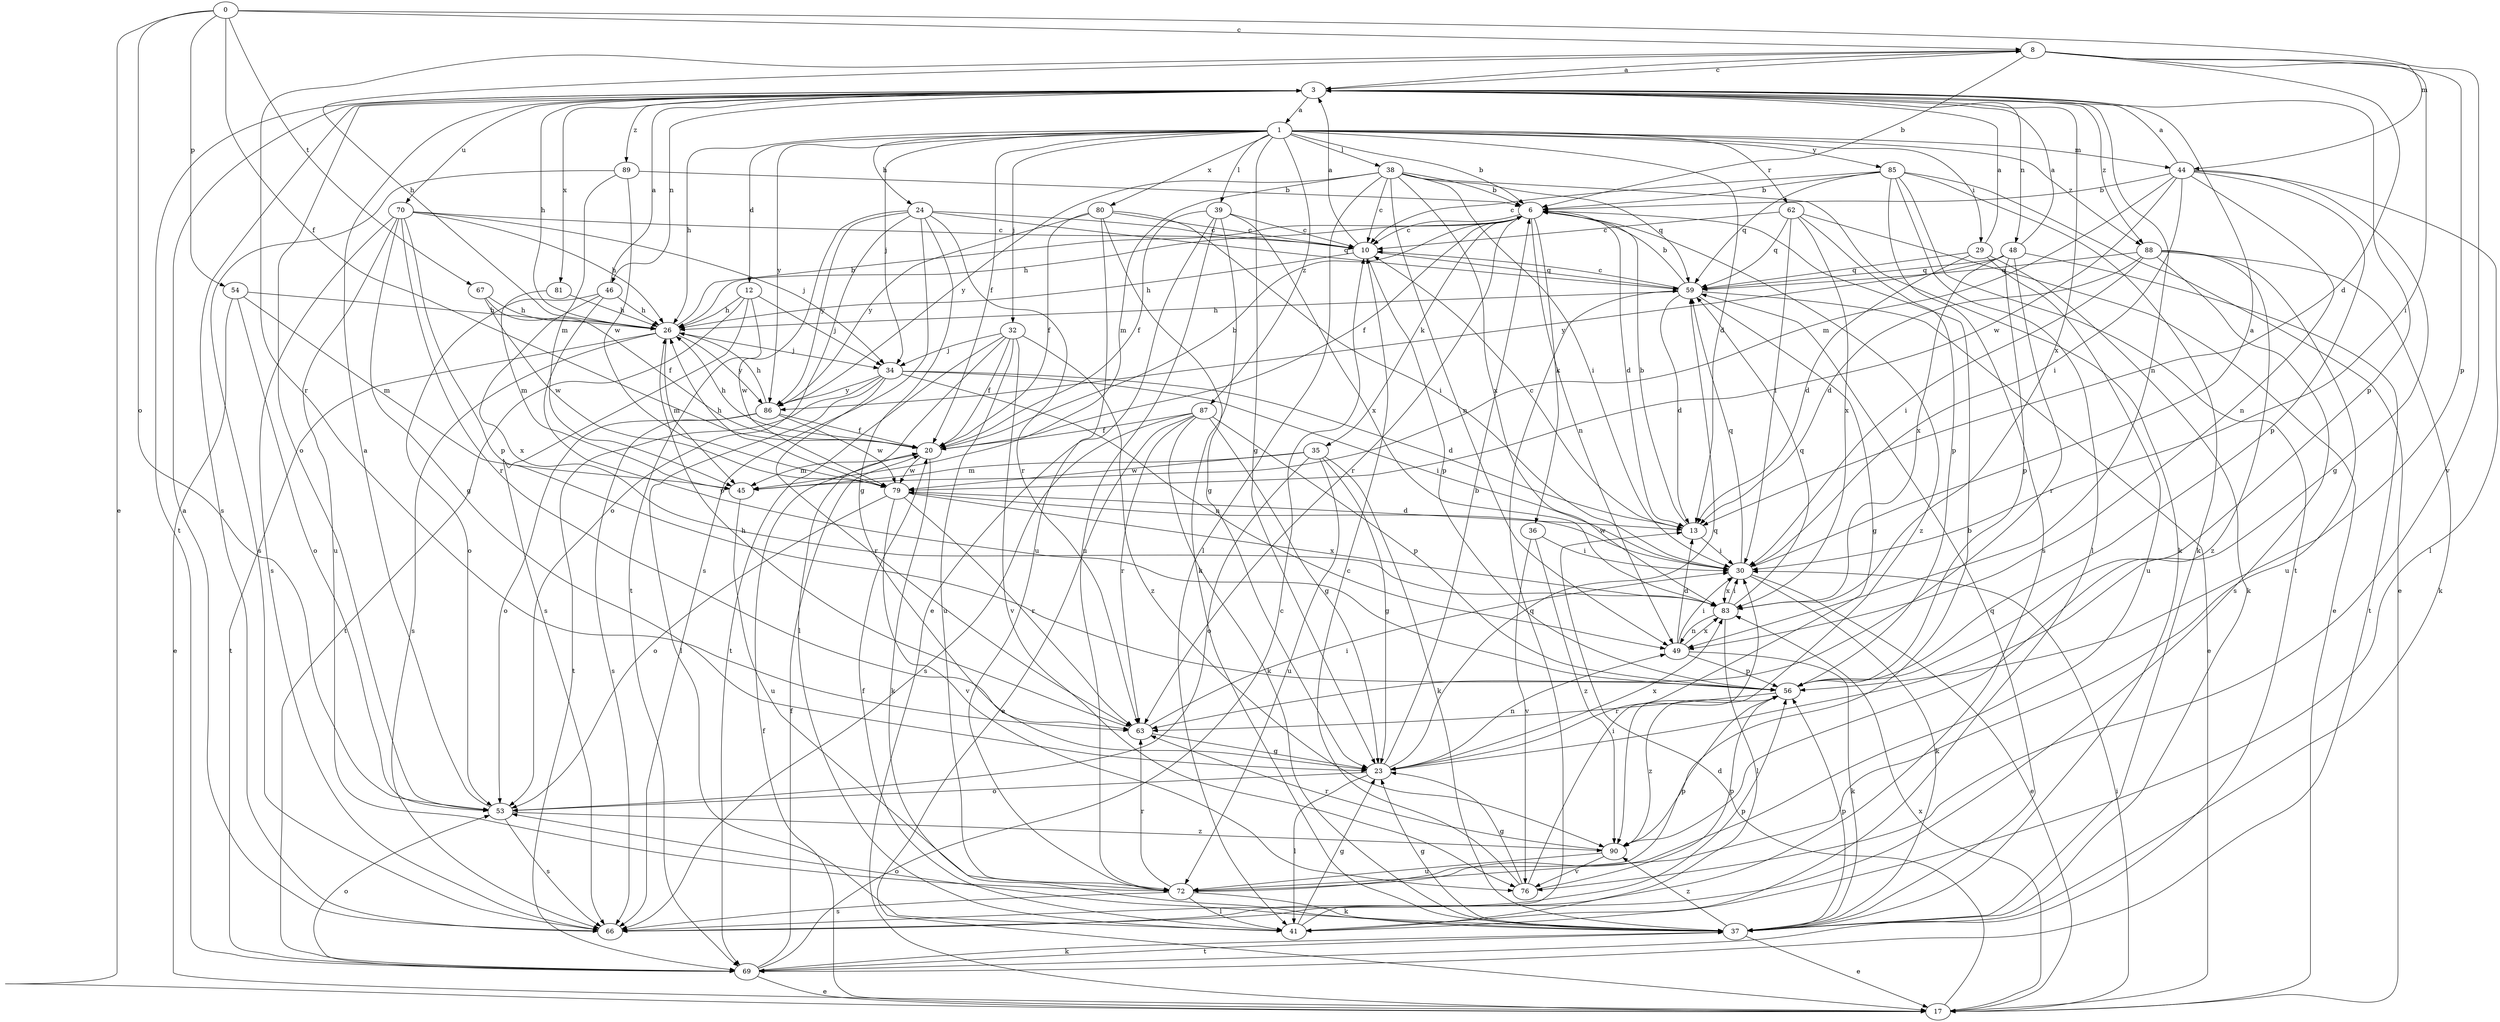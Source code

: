 strict digraph  {
0;
1;
3;
6;
8;
10;
12;
13;
17;
20;
23;
24;
26;
29;
30;
32;
34;
35;
36;
37;
38;
39;
41;
44;
45;
46;
48;
49;
53;
54;
56;
59;
62;
63;
66;
67;
69;
70;
72;
76;
79;
80;
81;
83;
85;
86;
87;
88;
89;
90;
0 -> 8  [label=c];
0 -> 17  [label=e];
0 -> 20  [label=f];
0 -> 44  [label=m];
0 -> 53  [label=o];
0 -> 54  [label=p];
0 -> 67  [label=t];
1 -> 6  [label=b];
1 -> 12  [label=d];
1 -> 13  [label=d];
1 -> 20  [label=f];
1 -> 23  [label=g];
1 -> 24  [label=h];
1 -> 26  [label=h];
1 -> 29  [label=i];
1 -> 32  [label=j];
1 -> 34  [label=j];
1 -> 38  [label=l];
1 -> 39  [label=l];
1 -> 44  [label=m];
1 -> 62  [label=r];
1 -> 80  [label=x];
1 -> 85  [label=y];
1 -> 86  [label=y];
1 -> 87  [label=z];
1 -> 88  [label=z];
3 -> 1  [label=a];
3 -> 8  [label=c];
3 -> 26  [label=h];
3 -> 46  [label=n];
3 -> 48  [label=n];
3 -> 49  [label=n];
3 -> 53  [label=o];
3 -> 56  [label=p];
3 -> 66  [label=s];
3 -> 69  [label=t];
3 -> 70  [label=u];
3 -> 81  [label=x];
3 -> 83  [label=x];
3 -> 88  [label=z];
3 -> 89  [label=z];
6 -> 10  [label=c];
6 -> 13  [label=d];
6 -> 20  [label=f];
6 -> 26  [label=h];
6 -> 35  [label=k];
6 -> 36  [label=k];
6 -> 49  [label=n];
6 -> 63  [label=r];
6 -> 90  [label=z];
8 -> 3  [label=a];
8 -> 6  [label=b];
8 -> 13  [label=d];
8 -> 26  [label=h];
8 -> 30  [label=i];
8 -> 56  [label=p];
8 -> 63  [label=r];
8 -> 76  [label=v];
10 -> 3  [label=a];
10 -> 26  [label=h];
10 -> 56  [label=p];
10 -> 59  [label=q];
12 -> 26  [label=h];
12 -> 34  [label=j];
12 -> 66  [label=s];
12 -> 69  [label=t];
12 -> 79  [label=w];
13 -> 6  [label=b];
13 -> 10  [label=c];
13 -> 30  [label=i];
17 -> 13  [label=d];
17 -> 20  [label=f];
17 -> 30  [label=i];
17 -> 83  [label=x];
20 -> 6  [label=b];
20 -> 26  [label=h];
20 -> 37  [label=k];
20 -> 45  [label=m];
20 -> 79  [label=w];
23 -> 6  [label=b];
23 -> 41  [label=l];
23 -> 49  [label=n];
23 -> 53  [label=o];
23 -> 59  [label=q];
23 -> 83  [label=x];
24 -> 10  [label=c];
24 -> 23  [label=g];
24 -> 53  [label=o];
24 -> 59  [label=q];
24 -> 63  [label=r];
24 -> 66  [label=s];
24 -> 69  [label=t];
24 -> 86  [label=y];
26 -> 6  [label=b];
26 -> 34  [label=j];
26 -> 45  [label=m];
26 -> 66  [label=s];
26 -> 69  [label=t];
26 -> 86  [label=y];
29 -> 3  [label=a];
29 -> 13  [label=d];
29 -> 37  [label=k];
29 -> 59  [label=q];
29 -> 72  [label=u];
30 -> 3  [label=a];
30 -> 17  [label=e];
30 -> 37  [label=k];
30 -> 59  [label=q];
30 -> 79  [label=w];
30 -> 83  [label=x];
32 -> 20  [label=f];
32 -> 34  [label=j];
32 -> 41  [label=l];
32 -> 69  [label=t];
32 -> 72  [label=u];
32 -> 76  [label=v];
32 -> 90  [label=z];
34 -> 13  [label=d];
34 -> 30  [label=i];
34 -> 41  [label=l];
34 -> 49  [label=n];
34 -> 63  [label=r];
34 -> 69  [label=t];
34 -> 86  [label=y];
35 -> 23  [label=g];
35 -> 37  [label=k];
35 -> 45  [label=m];
35 -> 53  [label=o];
35 -> 72  [label=u];
35 -> 79  [label=w];
36 -> 30  [label=i];
36 -> 76  [label=v];
36 -> 90  [label=z];
37 -> 17  [label=e];
37 -> 23  [label=g];
37 -> 53  [label=o];
37 -> 56  [label=p];
37 -> 59  [label=q];
37 -> 69  [label=t];
37 -> 90  [label=z];
38 -> 6  [label=b];
38 -> 10  [label=c];
38 -> 30  [label=i];
38 -> 37  [label=k];
38 -> 41  [label=l];
38 -> 45  [label=m];
38 -> 49  [label=n];
38 -> 59  [label=q];
38 -> 83  [label=x];
38 -> 86  [label=y];
39 -> 10  [label=c];
39 -> 17  [label=e];
39 -> 20  [label=f];
39 -> 37  [label=k];
39 -> 72  [label=u];
39 -> 83  [label=x];
41 -> 20  [label=f];
41 -> 23  [label=g];
41 -> 59  [label=q];
44 -> 3  [label=a];
44 -> 6  [label=b];
44 -> 23  [label=g];
44 -> 30  [label=i];
44 -> 41  [label=l];
44 -> 45  [label=m];
44 -> 49  [label=n];
44 -> 56  [label=p];
44 -> 79  [label=w];
45 -> 72  [label=u];
46 -> 3  [label=a];
46 -> 26  [label=h];
46 -> 53  [label=o];
46 -> 56  [label=p];
46 -> 83  [label=x];
48 -> 3  [label=a];
48 -> 56  [label=p];
48 -> 59  [label=q];
48 -> 63  [label=r];
48 -> 69  [label=t];
48 -> 83  [label=x];
48 -> 86  [label=y];
49 -> 13  [label=d];
49 -> 30  [label=i];
49 -> 37  [label=k];
49 -> 56  [label=p];
49 -> 83  [label=x];
53 -> 3  [label=a];
53 -> 66  [label=s];
53 -> 90  [label=z];
54 -> 17  [label=e];
54 -> 26  [label=h];
54 -> 45  [label=m];
54 -> 53  [label=o];
56 -> 63  [label=r];
56 -> 90  [label=z];
59 -> 6  [label=b];
59 -> 10  [label=c];
59 -> 13  [label=d];
59 -> 17  [label=e];
59 -> 23  [label=g];
59 -> 26  [label=h];
62 -> 10  [label=c];
62 -> 17  [label=e];
62 -> 30  [label=i];
62 -> 56  [label=p];
62 -> 59  [label=q];
62 -> 83  [label=x];
63 -> 23  [label=g];
63 -> 26  [label=h];
63 -> 30  [label=i];
66 -> 3  [label=a];
66 -> 56  [label=p];
67 -> 20  [label=f];
67 -> 26  [label=h];
67 -> 79  [label=w];
69 -> 10  [label=c];
69 -> 17  [label=e];
69 -> 20  [label=f];
69 -> 37  [label=k];
69 -> 53  [label=o];
70 -> 10  [label=c];
70 -> 23  [label=g];
70 -> 26  [label=h];
70 -> 34  [label=j];
70 -> 56  [label=p];
70 -> 63  [label=r];
70 -> 66  [label=s];
70 -> 72  [label=u];
72 -> 37  [label=k];
72 -> 41  [label=l];
72 -> 56  [label=p];
72 -> 63  [label=r];
72 -> 66  [label=s];
76 -> 10  [label=c];
76 -> 23  [label=g];
76 -> 30  [label=i];
76 -> 56  [label=p];
79 -> 13  [label=d];
79 -> 26  [label=h];
79 -> 53  [label=o];
79 -> 63  [label=r];
79 -> 76  [label=v];
79 -> 83  [label=x];
80 -> 10  [label=c];
80 -> 20  [label=f];
80 -> 23  [label=g];
80 -> 30  [label=i];
80 -> 72  [label=u];
80 -> 86  [label=y];
81 -> 26  [label=h];
81 -> 45  [label=m];
83 -> 30  [label=i];
83 -> 41  [label=l];
83 -> 49  [label=n];
83 -> 59  [label=q];
85 -> 6  [label=b];
85 -> 10  [label=c];
85 -> 17  [label=e];
85 -> 37  [label=k];
85 -> 41  [label=l];
85 -> 59  [label=q];
85 -> 66  [label=s];
85 -> 69  [label=t];
86 -> 20  [label=f];
86 -> 26  [label=h];
86 -> 53  [label=o];
86 -> 66  [label=s];
86 -> 79  [label=w];
87 -> 17  [label=e];
87 -> 20  [label=f];
87 -> 23  [label=g];
87 -> 37  [label=k];
87 -> 56  [label=p];
87 -> 63  [label=r];
87 -> 66  [label=s];
88 -> 13  [label=d];
88 -> 30  [label=i];
88 -> 37  [label=k];
88 -> 59  [label=q];
88 -> 66  [label=s];
88 -> 72  [label=u];
88 -> 90  [label=z];
89 -> 6  [label=b];
89 -> 45  [label=m];
89 -> 66  [label=s];
89 -> 79  [label=w];
90 -> 6  [label=b];
90 -> 63  [label=r];
90 -> 72  [label=u];
90 -> 76  [label=v];
}

